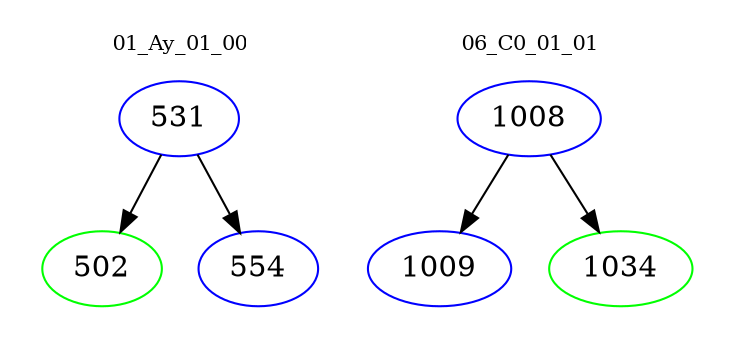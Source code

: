 digraph{
subgraph cluster_0 {
color = white
label = "01_Ay_01_00";
fontsize=10;
T0_531 [label="531", color="blue"]
T0_531 -> T0_502 [color="black"]
T0_502 [label="502", color="green"]
T0_531 -> T0_554 [color="black"]
T0_554 [label="554", color="blue"]
}
subgraph cluster_1 {
color = white
label = "06_C0_01_01";
fontsize=10;
T1_1008 [label="1008", color="blue"]
T1_1008 -> T1_1009 [color="black"]
T1_1009 [label="1009", color="blue"]
T1_1008 -> T1_1034 [color="black"]
T1_1034 [label="1034", color="green"]
}
}
